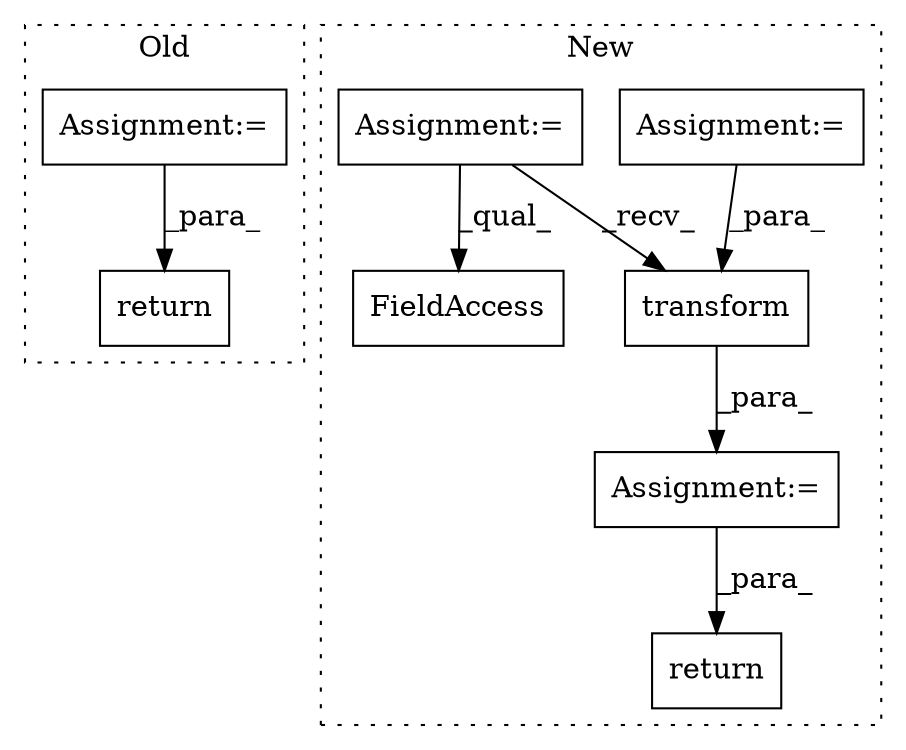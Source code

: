 digraph G {
subgraph cluster0 {
1 [label="return" a="41" s="2296" l="7" shape="box"];
7 [label="Assignment:=" a="7" s="2182" l="1" shape="box"];
label = "Old";
style="dotted";
}
subgraph cluster1 {
2 [label="transform" a="32" s="4767,4791" l="10,1" shape="box"];
3 [label="return" a="41" s="4798" l="7" shape="box"];
4 [label="Assignment:=" a="7" s="4749" l="1" shape="box"];
5 [label="Assignment:=" a="7" s="4583" l="1" shape="box"];
6 [label="Assignment:=" a="7" s="4215" l="2" shape="box"];
8 [label="FieldAccess" a="22" s="4665" l="7" shape="box"];
label = "New";
style="dotted";
}
2 -> 4 [label="_para_"];
4 -> 3 [label="_para_"];
5 -> 2 [label="_para_"];
6 -> 2 [label="_recv_"];
6 -> 8 [label="_qual_"];
7 -> 1 [label="_para_"];
}